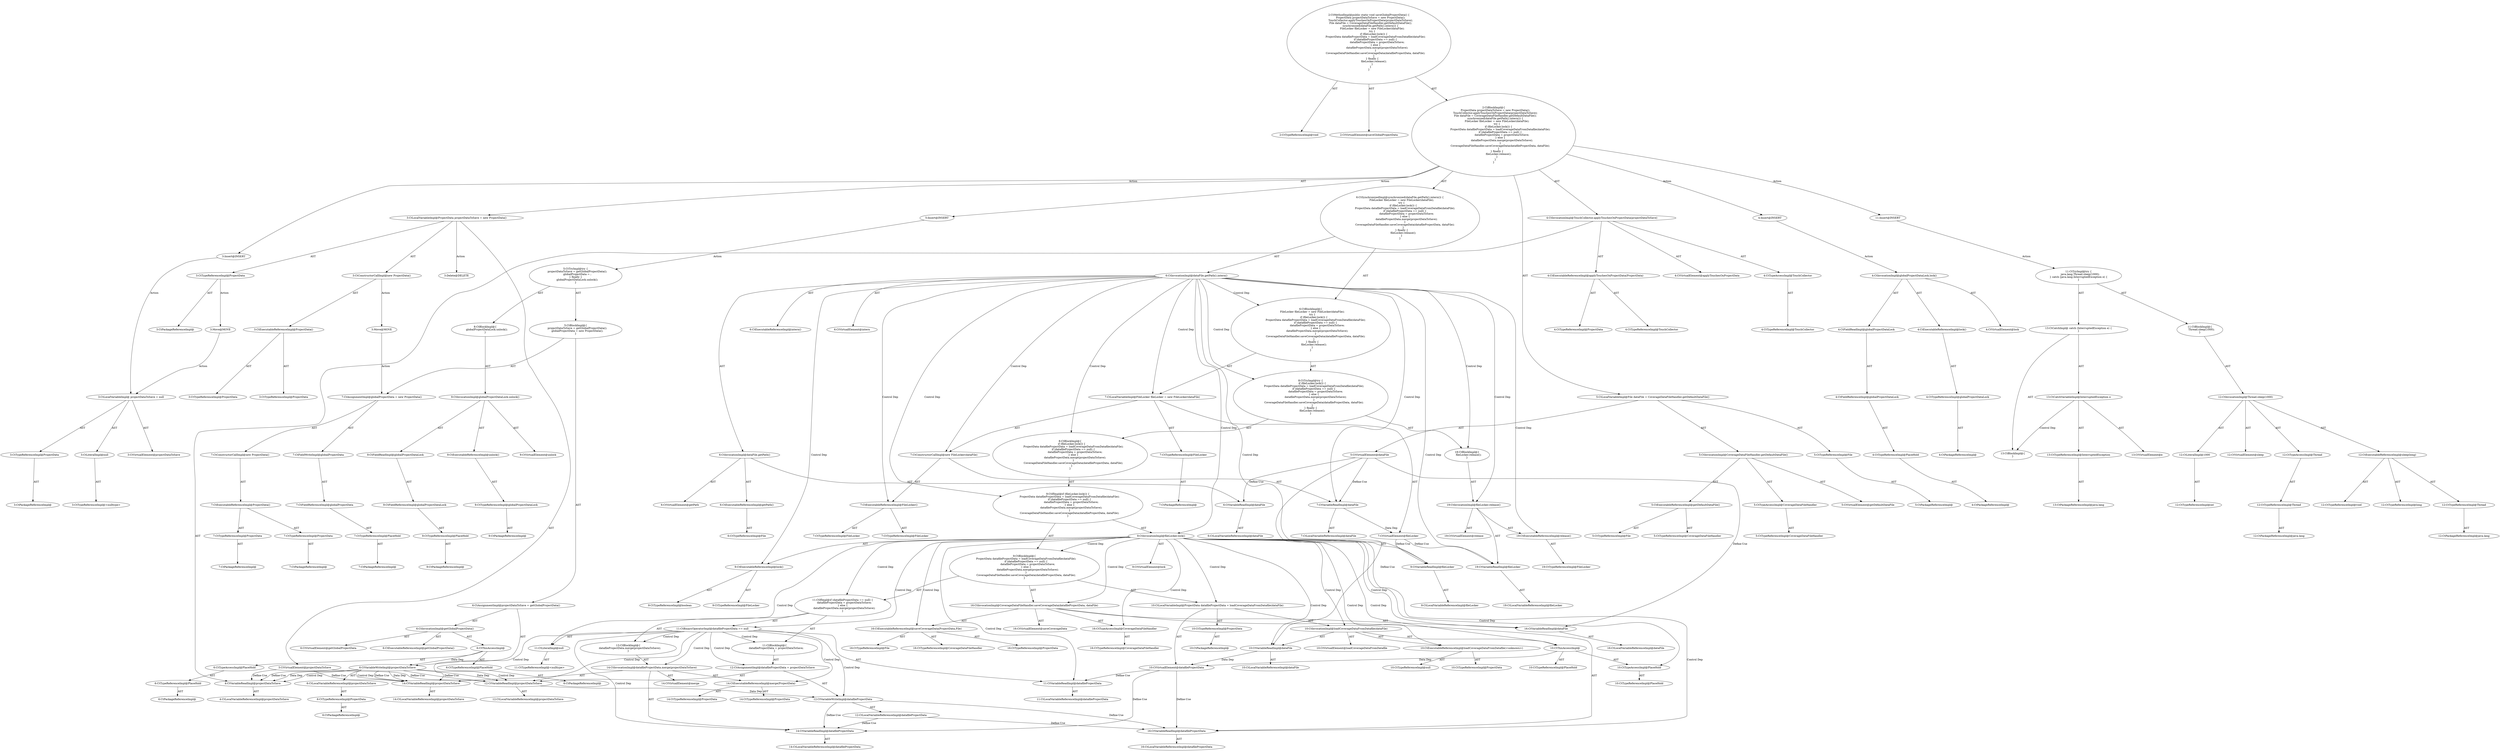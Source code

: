 digraph "saveGlobalProjectData#?" {
0 [label="2:CtTypeReferenceImpl@void" shape=ellipse]
1 [label="2:CtVirtualElement@saveGlobalProjectData" shape=ellipse]
2 [label="3:CtTypeReferenceImpl@ProjectData" shape=ellipse]
3 [label="3:CtPackageReferenceImpl@" shape=ellipse]
4 [label="3:CtExecutableReferenceImpl@ProjectData()" shape=ellipse]
5 [label="3:CtTypeReferenceImpl@ProjectData" shape=ellipse]
6 [label="3:CtTypeReferenceImpl@ProjectData" shape=ellipse]
7 [label="3:CtConstructorCallImpl@new ProjectData()" shape=ellipse]
8 [label="3:CtVirtualElement@projectDataToSave" shape=ellipse]
9 [label="3:CtLocalVariableImpl@ProjectData projectDataToSave = new ProjectData()" shape=ellipse]
10 [label="4:CtExecutableReferenceImpl@applyTouchesOnProjectData(ProjectData)" shape=ellipse]
11 [label="4:CtTypeReferenceImpl@TouchCollector" shape=ellipse]
12 [label="4:CtTypeReferenceImpl@ProjectData" shape=ellipse]
13 [label="4:CtVirtualElement@applyTouchesOnProjectData" shape=ellipse]
14 [label="4:CtTypeAccessImpl@TouchCollector" shape=ellipse]
15 [label="4:CtTypeReferenceImpl@TouchCollector" shape=ellipse]
16 [label="4:CtVariableReadImpl@projectDataToSave" shape=ellipse]
17 [label="4:CtLocalVariableReferenceImpl@projectDataToSave" shape=ellipse]
18 [label="4:CtInvocationImpl@TouchCollector.applyTouchesOnProjectData(projectDataToSave)" shape=ellipse]
19 [label="5:CtTypeReferenceImpl@File" shape=ellipse]
20 [label="5:CtPackageReferenceImpl@" shape=ellipse]
21 [label="5:CtExecutableReferenceImpl@getDefaultDataFile()" shape=ellipse]
22 [label="5:CtTypeReferenceImpl@CoverageDataFileHandler" shape=ellipse]
23 [label="5:CtTypeReferenceImpl@File" shape=ellipse]
24 [label="5:CtVirtualElement@getDefaultDataFile" shape=ellipse]
25 [label="5:CtTypeAccessImpl@CoverageDataFileHandler" shape=ellipse]
26 [label="5:CtTypeReferenceImpl@CoverageDataFileHandler" shape=ellipse]
27 [label="5:CtInvocationImpl@CoverageDataFileHandler.getDefaultDataFile()" shape=ellipse]
28 [label="5:CtVirtualElement@dataFile" shape=ellipse]
29 [label="5:CtLocalVariableImpl@File dataFile = CoverageDataFileHandler.getDefaultDataFile()" shape=ellipse]
30 [label="6:CtExecutableReferenceImpl@intern()" shape=ellipse]
31 [label="6:CtVirtualElement@intern" shape=ellipse]
32 [label="6:CtExecutableReferenceImpl@getPath()" shape=ellipse]
33 [label="6:CtTypeReferenceImpl@File" shape=ellipse]
34 [label="6:CtVirtualElement@getPath" shape=ellipse]
35 [label="6:CtVariableReadImpl@dataFile" shape=ellipse]
36 [label="6:CtLocalVariableReferenceImpl@dataFile" shape=ellipse]
37 [label="6:CtInvocationImpl@dataFile.getPath()" shape=ellipse]
38 [label="6:CtInvocationImpl@dataFile.getPath().intern()" shape=ellipse]
39 [label="7:CtTypeReferenceImpl@FileLocker" shape=ellipse]
40 [label="7:CtPackageReferenceImpl@" shape=ellipse]
41 [label="7:CtExecutableReferenceImpl@FileLocker()" shape=ellipse]
42 [label="7:CtTypeReferenceImpl@FileLocker" shape=ellipse]
43 [label="7:CtTypeReferenceImpl@FileLocker" shape=ellipse]
44 [label="7:CtVariableReadImpl@dataFile" shape=ellipse]
45 [label="7:CtLocalVariableReferenceImpl@dataFile" shape=ellipse]
46 [label="7:CtConstructorCallImpl@new FileLocker(dataFile)" shape=ellipse]
47 [label="7:CtVirtualElement@fileLocker" shape=ellipse]
48 [label="7:CtLocalVariableImpl@FileLocker fileLocker = new FileLocker(dataFile)" shape=ellipse]
49 [label="9:CtExecutableReferenceImpl@lock()" shape=ellipse]
50 [label="9:CtTypeReferenceImpl@FileLocker" shape=ellipse]
51 [label="9:CtTypeReferenceImpl@boolean" shape=ellipse]
52 [label="9:CtVirtualElement@lock" shape=ellipse]
53 [label="9:CtVariableReadImpl@fileLocker" shape=ellipse]
54 [label="9:CtLocalVariableReferenceImpl@fileLocker" shape=ellipse]
55 [label="9:CtInvocationImpl@fileLocker.lock()" shape=ellipse]
56 [label="10:CtTypeReferenceImpl@ProjectData" shape=ellipse]
57 [label="10:CtPackageReferenceImpl@" shape=ellipse]
58 [label="10:CtExecutableReferenceImpl@loadCoverageDataFromDatafile(<unknown>)" shape=ellipse]
59 [label="10:CtTypeReferenceImpl@ProjectData" shape=ellipse]
60 [label="10:CtTypeReferenceImpl@null" shape=ellipse]
61 [label="10:CtVirtualElement@loadCoverageDataFromDatafile" shape=ellipse]
62 [label="10:CtTypeAccessImpl@PlaceHold" shape=ellipse]
63 [label="10:CtTypeReferenceImpl@PlaceHold" shape=ellipse]
64 [label="10:CtThisAccessImpl@" shape=ellipse]
65 [label="10:CtTypeReferenceImpl@PlaceHold" shape=ellipse]
66 [label="10:CtVariableReadImpl@dataFile" shape=ellipse]
67 [label="10:CtLocalVariableReferenceImpl@dataFile" shape=ellipse]
68 [label="10:CtInvocationImpl@loadCoverageDataFromDatafile(dataFile)" shape=ellipse]
69 [label="10:CtVirtualElement@datafileProjectData" shape=ellipse]
70 [label="10:CtLocalVariableImpl@ProjectData datafileProjectData = loadCoverageDataFromDatafile(dataFile)" shape=ellipse]
71 [label="11:CtVariableReadImpl@datafileProjectData" shape=ellipse]
72 [label="11:CtLocalVariableReferenceImpl@datafileProjectData" shape=ellipse]
73 [label="11:CtLiteralImpl@null" shape=ellipse]
74 [label="11:CtTypeReferenceImpl@<nulltype>" shape=ellipse]
75 [label="11:CtBinaryOperatorImpl@datafileProjectData == null" shape=ellipse]
76 [label="12:CtVariableWriteImpl@datafileProjectData" shape=ellipse]
77 [label="12:CtLocalVariableReferenceImpl@datafileProjectData" shape=ellipse]
78 [label="12:CtVariableReadImpl@projectDataToSave" shape=ellipse]
79 [label="12:CtLocalVariableReferenceImpl@projectDataToSave" shape=ellipse]
80 [label="12:CtAssignmentImpl@datafileProjectData = projectDataToSave" shape=ellipse]
81 [label="11:CtBlockImpl@\{
    datafileProjectData = projectDataToSave;
\}" shape=ellipse]
82 [label="14:CtExecutableReferenceImpl@merge(ProjectData)" shape=ellipse]
83 [label="14:CtTypeReferenceImpl@ProjectData" shape=ellipse]
84 [label="14:CtTypeReferenceImpl@ProjectData" shape=ellipse]
85 [label="14:CtVirtualElement@merge" shape=ellipse]
86 [label="14:CtVariableReadImpl@datafileProjectData" shape=ellipse]
87 [label="14:CtLocalVariableReferenceImpl@datafileProjectData" shape=ellipse]
88 [label="14:CtVariableReadImpl@projectDataToSave" shape=ellipse]
89 [label="14:CtLocalVariableReferenceImpl@projectDataToSave" shape=ellipse]
90 [label="14:CtInvocationImpl@datafileProjectData.merge(projectDataToSave)" shape=ellipse]
91 [label="13:CtBlockImpl@\{
    datafileProjectData.merge(projectDataToSave);
\}" shape=ellipse]
92 [label="11:CtIfImpl@if (datafileProjectData == null) \{
    datafileProjectData = projectDataToSave;
\} else \{
    datafileProjectData.merge(projectDataToSave);
\}" shape=ellipse]
93 [label="16:CtExecutableReferenceImpl@saveCoverageData(ProjectData,File)" shape=ellipse]
94 [label="16:CtTypeReferenceImpl@CoverageDataFileHandler" shape=ellipse]
95 [label="16:CtTypeReferenceImpl@ProjectData" shape=ellipse]
96 [label="16:CtTypeReferenceImpl@File" shape=ellipse]
97 [label="16:CtVirtualElement@saveCoverageData" shape=ellipse]
98 [label="16:CtTypeAccessImpl@CoverageDataFileHandler" shape=ellipse]
99 [label="16:CtTypeReferenceImpl@CoverageDataFileHandler" shape=ellipse]
100 [label="16:CtVariableReadImpl@datafileProjectData" shape=ellipse]
101 [label="16:CtLocalVariableReferenceImpl@datafileProjectData" shape=ellipse]
102 [label="16:CtVariableReadImpl@dataFile" shape=ellipse]
103 [label="16:CtLocalVariableReferenceImpl@dataFile" shape=ellipse]
104 [label="16:CtInvocationImpl@CoverageDataFileHandler.saveCoverageData(datafileProjectData, dataFile)" shape=ellipse]
105 [label="9:CtBlockImpl@\{
    ProjectData datafileProjectData = loadCoverageDataFromDatafile(dataFile);
    if (datafileProjectData == null) \{
        datafileProjectData = projectDataToSave;
    \} else \{
        datafileProjectData.merge(projectDataToSave);
    \}
    CoverageDataFileHandler.saveCoverageData(datafileProjectData, dataFile);
\}" shape=ellipse]
106 [label="9:CtIfImpl@if (fileLocker.lock()) \{
    ProjectData datafileProjectData = loadCoverageDataFromDatafile(dataFile);
    if (datafileProjectData == null) \{
        datafileProjectData = projectDataToSave;
    \} else \{
        datafileProjectData.merge(projectDataToSave);
    \}
    CoverageDataFileHandler.saveCoverageData(datafileProjectData, dataFile);
\}" shape=ellipse]
107 [label="8:CtBlockImpl@\{
    if (fileLocker.lock()) \{
        ProjectData datafileProjectData = loadCoverageDataFromDatafile(dataFile);
        if (datafileProjectData == null) \{
            datafileProjectData = projectDataToSave;
        \} else \{
            datafileProjectData.merge(projectDataToSave);
        \}
        CoverageDataFileHandler.saveCoverageData(datafileProjectData, dataFile);
    \}
\}" shape=ellipse]
108 [label="19:CtExecutableReferenceImpl@release()" shape=ellipse]
109 [label="19:CtTypeReferenceImpl@FileLocker" shape=ellipse]
110 [label="19:CtVirtualElement@release" shape=ellipse]
111 [label="19:CtVariableReadImpl@fileLocker" shape=ellipse]
112 [label="19:CtLocalVariableReferenceImpl@fileLocker" shape=ellipse]
113 [label="19:CtInvocationImpl@fileLocker.release()" shape=ellipse]
114 [label="18:CtBlockImpl@\{
    fileLocker.release();
\}" shape=ellipse]
115 [label="8:CtTryImpl@try \{
    if (fileLocker.lock()) \{
        ProjectData datafileProjectData = loadCoverageDataFromDatafile(dataFile);
        if (datafileProjectData == null) \{
            datafileProjectData = projectDataToSave;
        \} else \{
            datafileProjectData.merge(projectDataToSave);
        \}
        CoverageDataFileHandler.saveCoverageData(datafileProjectData, dataFile);
    \}
\} finally \{
    fileLocker.release();
\}" shape=ellipse]
116 [label="6:CtBlockImpl@\{
    FileLocker fileLocker = new FileLocker(dataFile);
    try \{
        if (fileLocker.lock()) \{
            ProjectData datafileProjectData = loadCoverageDataFromDatafile(dataFile);
            if (datafileProjectData == null) \{
                datafileProjectData = projectDataToSave;
            \} else \{
                datafileProjectData.merge(projectDataToSave);
            \}
            CoverageDataFileHandler.saveCoverageData(datafileProjectData, dataFile);
        \}
    \} finally \{
        fileLocker.release();
    \}
\}" shape=ellipse]
117 [label="6:CtSynchronizedImpl@synchronized(dataFile.getPath().intern()) \{
    FileLocker fileLocker = new FileLocker(dataFile);
    try \{
        if (fileLocker.lock()) \{
            ProjectData datafileProjectData = loadCoverageDataFromDatafile(dataFile);
            if (datafileProjectData == null) \{
                datafileProjectData = projectDataToSave;
            \} else \{
                datafileProjectData.merge(projectDataToSave);
            \}
            CoverageDataFileHandler.saveCoverageData(datafileProjectData, dataFile);
        \}
    \} finally \{
        fileLocker.release();
    \}
\}" shape=ellipse]
118 [label="2:CtBlockImpl@\{
    ProjectData projectDataToSave = new ProjectData();
    TouchCollector.applyTouchesOnProjectData(projectDataToSave);
    File dataFile = CoverageDataFileHandler.getDefaultDataFile();
    synchronized(dataFile.getPath().intern()) \{
        FileLocker fileLocker = new FileLocker(dataFile);
        try \{
            if (fileLocker.lock()) \{
                ProjectData datafileProjectData = loadCoverageDataFromDatafile(dataFile);
                if (datafileProjectData == null) \{
                    datafileProjectData = projectDataToSave;
                \} else \{
                    datafileProjectData.merge(projectDataToSave);
                \}
                CoverageDataFileHandler.saveCoverageData(datafileProjectData, dataFile);
            \}
        \} finally \{
            fileLocker.release();
        \}
    \}
\}" shape=ellipse]
119 [label="2:CtMethodImpl@public static void saveGlobalProjectData() \{
    ProjectData projectDataToSave = new ProjectData();
    TouchCollector.applyTouchesOnProjectData(projectDataToSave);
    File dataFile = CoverageDataFileHandler.getDefaultDataFile();
    synchronized(dataFile.getPath().intern()) \{
        FileLocker fileLocker = new FileLocker(dataFile);
        try \{
            if (fileLocker.lock()) \{
                ProjectData datafileProjectData = loadCoverageDataFromDatafile(dataFile);
                if (datafileProjectData == null) \{
                    datafileProjectData = projectDataToSave;
                \} else \{
                    datafileProjectData.merge(projectDataToSave);
                \}
                CoverageDataFileHandler.saveCoverageData(datafileProjectData, dataFile);
            \}
        \} finally \{
            fileLocker.release();
        \}
    \}
\}" shape=ellipse]
120 [label="3:Delete@DELETE" shape=ellipse]
121 [label="3:Insert@INSERT" shape=ellipse]
122 [label="3:CtPackageReferenceImpl@" shape=ellipse]
123 [label="3:CtTypeReferenceImpl@ProjectData" shape=ellipse]
124 [label="3:CtTypeReferenceImpl@<nulltype>" shape=ellipse]
125 [label="3:CtLiteralImpl@null" shape=ellipse]
126 [label="3:CtLocalVariableImpl@ projectDataToSave = null" shape=ellipse]
127 [label="3:CtVirtualElement@projectDataToSave" shape=ellipse]
128 [label="4:Insert@INSERT" shape=ellipse]
129 [label="4:CtPackageReferenceImpl@" shape=ellipse]
130 [label="4:CtTypeReferenceImpl@PlaceHold" shape=ellipse]
131 [label="4:CtFieldReferenceImpl@globalProjectDataLock" shape=ellipse]
132 [label="4:CtFieldReadImpl@globalProjectDataLock" shape=ellipse]
133 [label="4:CtPackageReferenceImpl@" shape=ellipse]
134 [label="4:CtTypeReferenceImpl@globalProjectDataLock" shape=ellipse]
135 [label="4:CtExecutableReferenceImpl@lock()" shape=ellipse]
136 [label="4:CtInvocationImpl@globalProjectDataLock.lock()" shape=ellipse]
137 [label="4:CtVirtualElement@lock" shape=ellipse]
138 [label="5:Insert@INSERT" shape=ellipse]
139 [label="6:CtPackageReferenceImpl@" shape=ellipse]
140 [label="6:CtTypeReferenceImpl@ProjectData" shape=ellipse]
141 [label="6:CtLocalVariableReferenceImpl@projectDataToSave" shape=ellipse]
142 [label="6:CtVariableWriteImpl@projectDataToSave" shape=ellipse]
143 [label="6:CtPackageReferenceImpl@" shape=ellipse]
144 [label="6:CtTypeReferenceImpl@PlaceHold" shape=ellipse]
145 [label="6:CtPackageReferenceImpl@" shape=ellipse]
146 [label="6:CtTypeReferenceImpl@PlaceHold" shape=ellipse]
147 [label="6:CtTypeAccessImpl@PlaceHold" shape=ellipse]
148 [label="6:CtThisAccessImpl@" shape=ellipse]
149 [label="6:CtExecutableReferenceImpl@getGlobalProjectData()" shape=ellipse]
150 [label="6:CtInvocationImpl@getGlobalProjectData()" shape=ellipse]
151 [label="6:CtVirtualElement@getGlobalProjectData" shape=ellipse]
152 [label="6:CtAssignmentImpl@projectDataToSave = getGlobalProjectData()" shape=ellipse]
153 [label="7:CtPackageReferenceImpl@" shape=ellipse]
154 [label="7:CtTypeReferenceImpl@PlaceHold" shape=ellipse]
155 [label="7:CtFieldReferenceImpl@globalProjectData" shape=ellipse]
156 [label="7:CtFieldWriteImpl@globalProjectData" shape=ellipse]
157 [label="7:CtPackageReferenceImpl@" shape=ellipse]
158 [label="7:CtTypeReferenceImpl@ProjectData" shape=ellipse]
159 [label="7:CtPackageReferenceImpl@" shape=ellipse]
160 [label="7:CtTypeReferenceImpl@ProjectData" shape=ellipse]
161 [label="7:CtExecutableReferenceImpl@ProjectData()" shape=ellipse]
162 [label="7:CtConstructorCallImpl@new ProjectData()" shape=ellipse]
163 [label="7:CtAssignmentImpl@globalProjectData = new ProjectData()" shape=ellipse]
164 [label="5:CtBlockImpl@\{
    projectDataToSave = getGlobalProjectData();
    globalProjectData = new ProjectData();
\}" shape=ellipse]
165 [label="9:CtPackageReferenceImpl@" shape=ellipse]
166 [label="9:CtTypeReferenceImpl@PlaceHold" shape=ellipse]
167 [label="9:CtFieldReferenceImpl@globalProjectDataLock" shape=ellipse]
168 [label="9:CtFieldReadImpl@globalProjectDataLock" shape=ellipse]
169 [label="9:CtPackageReferenceImpl@" shape=ellipse]
170 [label="9:CtTypeReferenceImpl@globalProjectDataLock" shape=ellipse]
171 [label="9:CtExecutableReferenceImpl@unlock()" shape=ellipse]
172 [label="9:CtInvocationImpl@globalProjectDataLock.unlock()" shape=ellipse]
173 [label="9:CtVirtualElement@unlock" shape=ellipse]
174 [label="8:CtBlockImpl@\{
    globalProjectDataLock.unlock();
\}" shape=ellipse]
175 [label="5:CtTryImpl@try \{
    projectDataToSave = getGlobalProjectData();
    globalProjectData = ;
\} finally \{
    globalProjectDataLock.unlock();
\}" shape=ellipse]
176 [label="11:Insert@INSERT" shape=ellipse]
177 [label="12:CtPackageReferenceImpl@java.lang" shape=ellipse]
178 [label="12:CtTypeReferenceImpl@Thread" shape=ellipse]
179 [label="12:CtTypeAccessImpl@Thread" shape=ellipse]
180 [label="12:CtPackageReferenceImpl@java.lang" shape=ellipse]
181 [label="12:CtTypeReferenceImpl@Thread" shape=ellipse]
182 [label="12:CtTypeReferenceImpl@void" shape=ellipse]
183 [label="12:CtTypeReferenceImpl@long" shape=ellipse]
184 [label="12:CtExecutableReferenceImpl@sleep(long)" shape=ellipse]
185 [label="12:CtTypeReferenceImpl@int" shape=ellipse]
186 [label="12:CtLiteralImpl@1000" shape=ellipse]
187 [label="12:CtInvocationImpl@Thread.sleep(1000)" shape=ellipse]
188 [label="12:CtVirtualElement@sleep" shape=ellipse]
189 [label="11:CtBlockImpl@\{
    Thread.sleep(1000);
\}" shape=ellipse]
190 [label="13:CtPackageReferenceImpl@java.lang" shape=ellipse]
191 [label="13:CtTypeReferenceImpl@InterruptedException" shape=ellipse]
192 [label="13:CtCatchVariableImpl@InterruptedException e" shape=ellipse]
193 [label="13:CtVirtualElement@e" shape=ellipse]
194 [label="13:CtBlockImpl@\{
\}" shape=ellipse]
195 [label="13:CtCatchImpl@ catch (InterruptedException e) \{
\}" shape=ellipse]
196 [label="11:CtTryImpl@try \{
    java.lang.Thread.sleep(1000);
\} catch (java.lang.InterruptedException e) \{
\}" shape=ellipse]
197 [label="3:Move@MOVE" shape=ellipse]
198 [label="3:Move@MOVE" shape=ellipse]
2 -> 3 [label="AST"];
2 -> 197 [label="Action"];
4 -> 5 [label="AST"];
4 -> 6 [label="AST"];
7 -> 4 [label="AST"];
7 -> 198 [label="Action"];
8 -> 16 [label="Define-Use"];
8 -> 78 [label="Define-Use"];
8 -> 88 [label="Define-Use"];
9 -> 8 [label="AST"];
9 -> 2 [label="AST"];
9 -> 7 [label="AST"];
9 -> 120 [label="Action"];
10 -> 11 [label="AST"];
10 -> 12 [label="AST"];
14 -> 15 [label="AST"];
16 -> 17 [label="AST"];
18 -> 13 [label="AST"];
18 -> 14 [label="AST"];
18 -> 10 [label="AST"];
18 -> 16 [label="AST"];
19 -> 20 [label="AST"];
21 -> 22 [label="AST"];
21 -> 23 [label="AST"];
25 -> 26 [label="AST"];
27 -> 24 [label="AST"];
27 -> 25 [label="AST"];
27 -> 21 [label="AST"];
28 -> 35 [label="Define-Use"];
28 -> 44 [label="Define-Use"];
28 -> 66 [label="Define-Use"];
28 -> 102 [label="Define-Use"];
29 -> 28 [label="AST"];
29 -> 19 [label="AST"];
29 -> 27 [label="AST"];
32 -> 33 [label="AST"];
35 -> 36 [label="AST"];
37 -> 34 [label="AST"];
37 -> 35 [label="AST"];
37 -> 32 [label="AST"];
38 -> 31 [label="AST"];
38 -> 37 [label="AST"];
38 -> 30 [label="AST"];
38 -> 116 [label="Control Dep"];
38 -> 48 [label="Control Dep"];
38 -> 46 [label="Control Dep"];
38 -> 41 [label="Control Dep"];
38 -> 44 [label="Control Dep"];
38 -> 115 [label="Control Dep"];
38 -> 107 [label="Control Dep"];
38 -> 106 [label="Control Dep"];
38 -> 55 [label="Control Dep"];
38 -> 49 [label="Control Dep"];
38 -> 53 [label="Control Dep"];
38 -> 114 [label="Control Dep"];
38 -> 113 [label="Control Dep"];
38 -> 108 [label="Control Dep"];
38 -> 111 [label="Control Dep"];
39 -> 40 [label="AST"];
41 -> 42 [label="AST"];
41 -> 43 [label="AST"];
44 -> 45 [label="AST"];
44 -> 47 [label="Data Dep"];
46 -> 41 [label="AST"];
46 -> 44 [label="AST"];
47 -> 53 [label="Define-Use"];
47 -> 111 [label="Define-Use"];
48 -> 47 [label="AST"];
48 -> 39 [label="AST"];
48 -> 46 [label="AST"];
49 -> 50 [label="AST"];
49 -> 51 [label="AST"];
53 -> 54 [label="AST"];
55 -> 52 [label="AST"];
55 -> 53 [label="AST"];
55 -> 49 [label="AST"];
55 -> 105 [label="Control Dep"];
55 -> 70 [label="Control Dep"];
55 -> 68 [label="Control Dep"];
55 -> 58 [label="Control Dep"];
55 -> 64 [label="Control Dep"];
55 -> 62 [label="Control Dep"];
55 -> 66 [label="Control Dep"];
55 -> 92 [label="Control Dep"];
55 -> 75 [label="Control Dep"];
55 -> 71 [label="Control Dep"];
55 -> 73 [label="Control Dep"];
55 -> 104 [label="Control Dep"];
55 -> 93 [label="Control Dep"];
55 -> 98 [label="Control Dep"];
55 -> 100 [label="Control Dep"];
55 -> 102 [label="Control Dep"];
56 -> 57 [label="AST"];
58 -> 59 [label="AST"];
58 -> 60 [label="AST"];
62 -> 63 [label="AST"];
64 -> 65 [label="AST"];
64 -> 62 [label="AST"];
64 -> 69 [label="Data Dep"];
66 -> 67 [label="AST"];
66 -> 69 [label="Data Dep"];
68 -> 61 [label="AST"];
68 -> 64 [label="AST"];
68 -> 58 [label="AST"];
68 -> 66 [label="AST"];
69 -> 71 [label="Define-Use"];
69 -> 86 [label="Define-Use"];
69 -> 100 [label="Define-Use"];
70 -> 69 [label="AST"];
70 -> 56 [label="AST"];
70 -> 68 [label="AST"];
71 -> 72 [label="AST"];
73 -> 74 [label="AST"];
75 -> 71 [label="AST"];
75 -> 73 [label="AST"];
75 -> 81 [label="Control Dep"];
75 -> 80 [label="Control Dep"];
75 -> 76 [label="Control Dep"];
75 -> 78 [label="Control Dep"];
75 -> 91 [label="Control Dep"];
75 -> 90 [label="Control Dep"];
75 -> 82 [label="Control Dep"];
75 -> 86 [label="Control Dep"];
75 -> 88 [label="Control Dep"];
76 -> 77 [label="AST"];
76 -> 86 [label="Define-Use"];
76 -> 100 [label="Define-Use"];
77 -> 86 [label="Define-Use"];
77 -> 100 [label="Define-Use"];
78 -> 79 [label="AST"];
78 -> 76 [label="Data Dep"];
80 -> 76 [label="AST"];
80 -> 78 [label="AST"];
81 -> 80 [label="AST"];
82 -> 83 [label="AST"];
82 -> 84 [label="AST"];
86 -> 87 [label="AST"];
88 -> 89 [label="AST"];
90 -> 85 [label="AST"];
90 -> 86 [label="AST"];
90 -> 82 [label="AST"];
90 -> 88 [label="AST"];
91 -> 90 [label="AST"];
92 -> 75 [label="AST"];
92 -> 81 [label="AST"];
92 -> 91 [label="AST"];
93 -> 94 [label="AST"];
93 -> 95 [label="AST"];
93 -> 96 [label="AST"];
98 -> 99 [label="AST"];
100 -> 101 [label="AST"];
102 -> 103 [label="AST"];
104 -> 97 [label="AST"];
104 -> 98 [label="AST"];
104 -> 93 [label="AST"];
104 -> 100 [label="AST"];
104 -> 102 [label="AST"];
105 -> 70 [label="AST"];
105 -> 92 [label="AST"];
105 -> 104 [label="AST"];
106 -> 55 [label="AST"];
106 -> 105 [label="AST"];
107 -> 106 [label="AST"];
108 -> 109 [label="AST"];
111 -> 112 [label="AST"];
113 -> 110 [label="AST"];
113 -> 111 [label="AST"];
113 -> 108 [label="AST"];
114 -> 113 [label="AST"];
115 -> 107 [label="AST"];
115 -> 114 [label="AST"];
116 -> 48 [label="AST"];
116 -> 115 [label="AST"];
117 -> 38 [label="AST"];
117 -> 116 [label="AST"];
118 -> 9 [label="AST"];
118 -> 18 [label="AST"];
118 -> 29 [label="AST"];
118 -> 117 [label="AST"];
118 -> 121 [label="Action"];
118 -> 128 [label="Action"];
118 -> 138 [label="Action"];
118 -> 176 [label="Action"];
119 -> 1 [label="AST"];
119 -> 0 [label="AST"];
119 -> 118 [label="AST"];
121 -> 126 [label="Action"];
123 -> 122 [label="AST"];
125 -> 124 [label="AST"];
126 -> 127 [label="AST"];
126 -> 123 [label="AST"];
126 -> 125 [label="AST"];
128 -> 136 [label="Action"];
130 -> 129 [label="AST"];
131 -> 130 [label="AST"];
132 -> 131 [label="AST"];
134 -> 133 [label="AST"];
135 -> 134 [label="AST"];
136 -> 137 [label="AST"];
136 -> 132 [label="AST"];
136 -> 135 [label="AST"];
138 -> 175 [label="Action"];
140 -> 139 [label="AST"];
141 -> 140 [label="AST"];
142 -> 141 [label="AST"];
142 -> 16 [label="Define-Use"];
142 -> 16 [label="Data Dep"];
142 -> 16 [label="Control Dep"];
142 -> 78 [label="Define-Use"];
142 -> 78 [label="Data Dep"];
142 -> 78 [label="Control Dep"];
142 -> 88 [label="Define-Use"];
142 -> 88 [label="Data Dep"];
142 -> 88 [label="Control Dep"];
144 -> 143 [label="AST"];
146 -> 145 [label="AST"];
147 -> 146 [label="AST"];
148 -> 144 [label="AST"];
148 -> 147 [label="AST"];
148 -> 142 [label="Data Dep"];
150 -> 151 [label="AST"];
150 -> 148 [label="AST"];
150 -> 149 [label="AST"];
152 -> 142 [label="AST"];
152 -> 150 [label="AST"];
154 -> 153 [label="AST"];
155 -> 154 [label="AST"];
156 -> 155 [label="AST"];
158 -> 157 [label="AST"];
160 -> 159 [label="AST"];
161 -> 158 [label="AST"];
161 -> 160 [label="AST"];
162 -> 161 [label="AST"];
163 -> 156 [label="AST"];
163 -> 162 [label="AST"];
164 -> 152 [label="AST"];
164 -> 163 [label="AST"];
166 -> 165 [label="AST"];
167 -> 166 [label="AST"];
168 -> 167 [label="AST"];
170 -> 169 [label="AST"];
171 -> 170 [label="AST"];
172 -> 173 [label="AST"];
172 -> 168 [label="AST"];
172 -> 171 [label="AST"];
174 -> 172 [label="AST"];
175 -> 164 [label="AST"];
175 -> 174 [label="AST"];
176 -> 196 [label="Action"];
178 -> 177 [label="AST"];
179 -> 178 [label="AST"];
181 -> 180 [label="AST"];
184 -> 181 [label="AST"];
184 -> 182 [label="AST"];
184 -> 183 [label="AST"];
186 -> 185 [label="AST"];
187 -> 188 [label="AST"];
187 -> 179 [label="AST"];
187 -> 184 [label="AST"];
187 -> 186 [label="AST"];
189 -> 187 [label="AST"];
191 -> 190 [label="AST"];
192 -> 193 [label="AST"];
192 -> 191 [label="AST"];
192 -> 194 [label="Control Dep"];
195 -> 192 [label="AST"];
195 -> 194 [label="AST"];
196 -> 189 [label="AST"];
196 -> 195 [label="AST"];
197 -> 126 [label="Action"];
198 -> 163 [label="Action"];
}